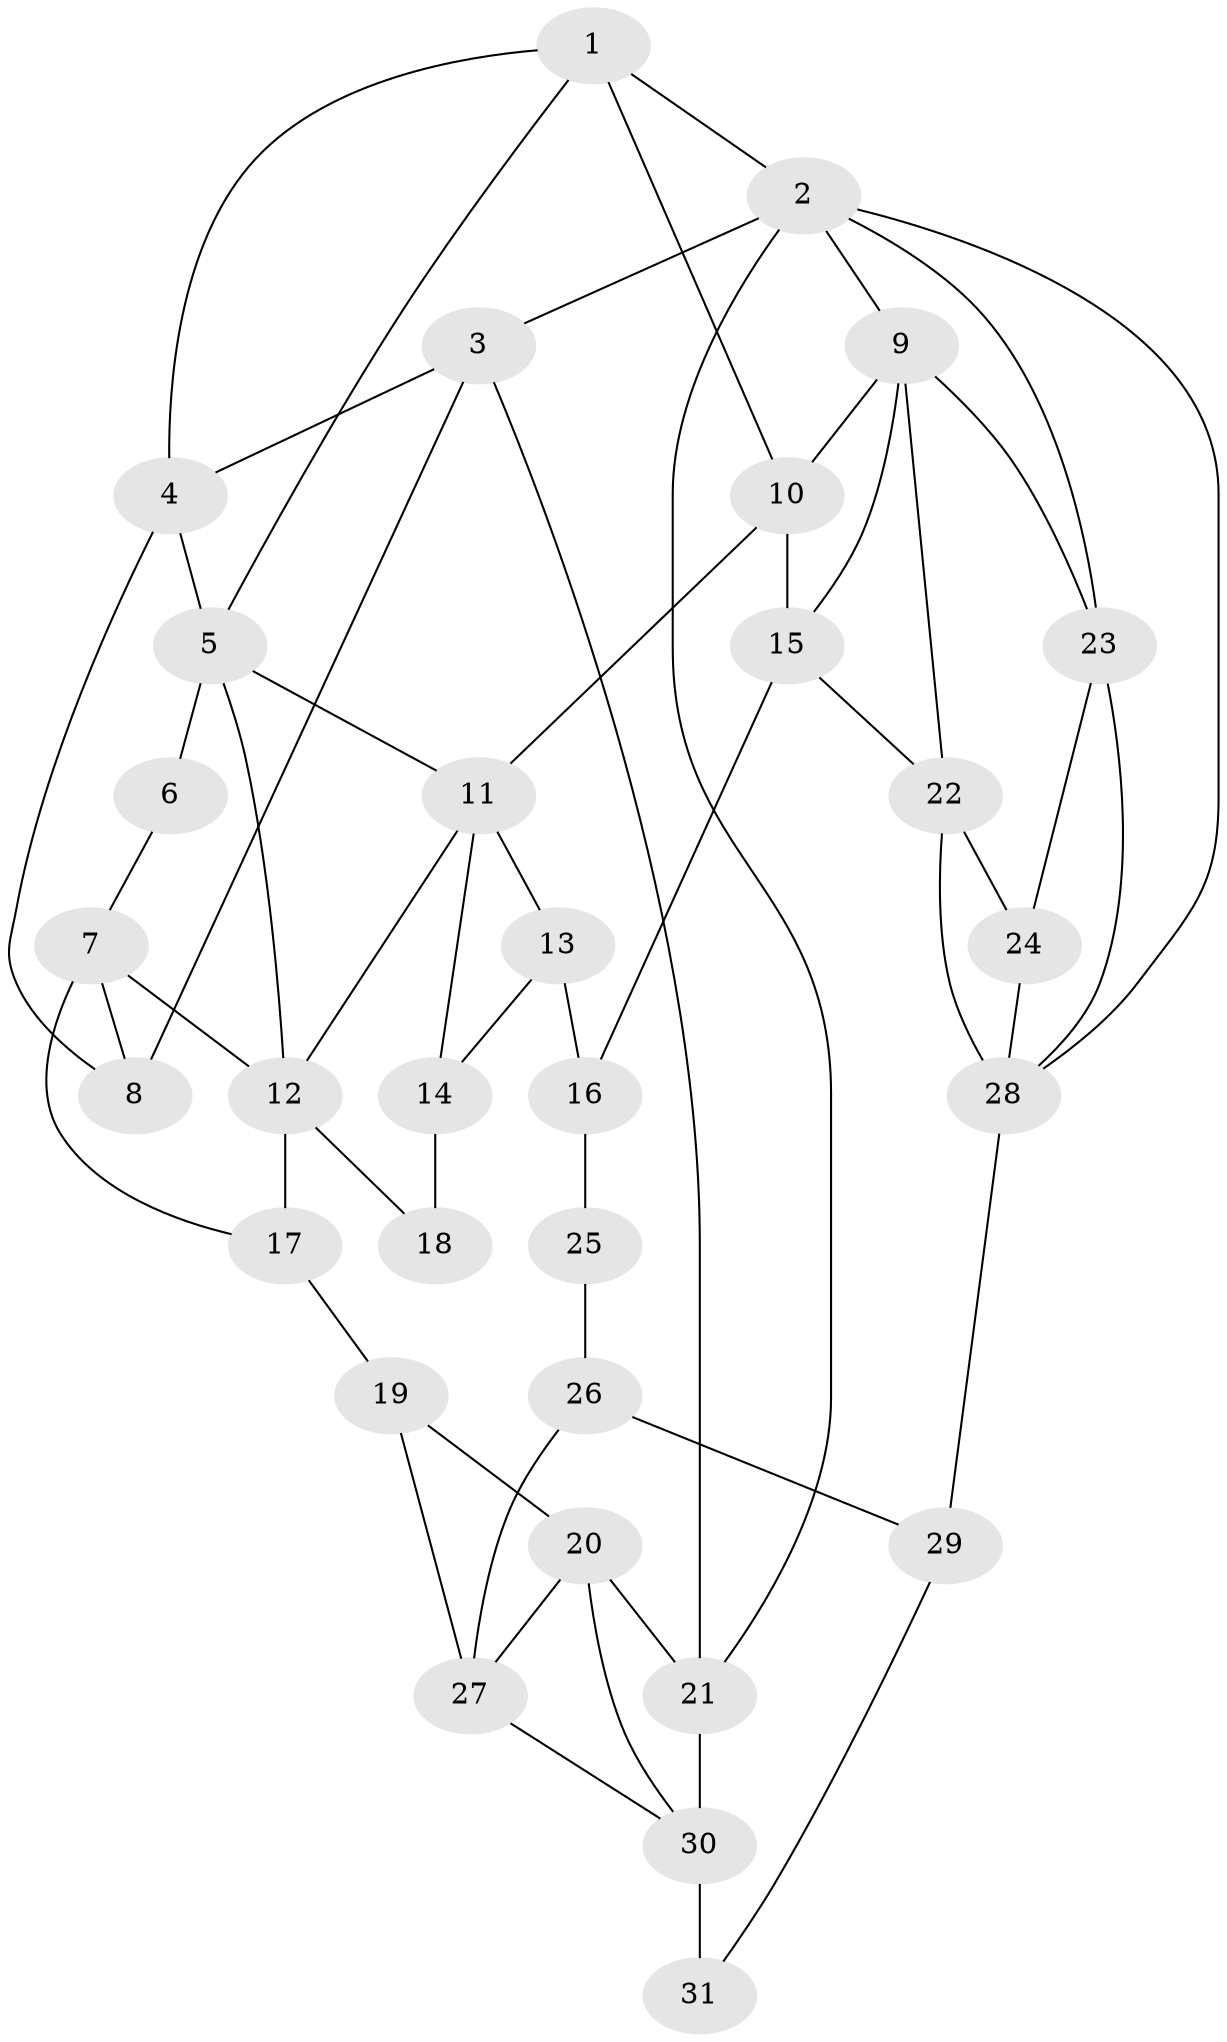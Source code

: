 // original degree distribution, {3: 0.02, 5: 0.56, 4: 0.22, 6: 0.2}
// Generated by graph-tools (version 1.1) at 2025/54/03/04/25 22:54:18]
// undirected, 31 vertices, 57 edges
graph export_dot {
  node [color=gray90,style=filled];
  1;
  2;
  3;
  4;
  5;
  6;
  7;
  8;
  9;
  10;
  11;
  12;
  13;
  14;
  15;
  16;
  17;
  18;
  19;
  20;
  21;
  22;
  23;
  24;
  25;
  26;
  27;
  28;
  29;
  30;
  31;
  1 -- 2 [weight=1.0];
  1 -- 4 [weight=1.0];
  1 -- 5 [weight=1.0];
  1 -- 10 [weight=2.0];
  2 -- 3 [weight=1.0];
  2 -- 9 [weight=1.0];
  2 -- 21 [weight=1.0];
  2 -- 23 [weight=1.0];
  2 -- 28 [weight=1.0];
  3 -- 4 [weight=1.0];
  3 -- 8 [weight=1.0];
  3 -- 21 [weight=2.0];
  4 -- 5 [weight=1.0];
  4 -- 8 [weight=1.0];
  5 -- 6 [weight=2.0];
  5 -- 11 [weight=1.0];
  5 -- 12 [weight=1.0];
  6 -- 7 [weight=1.0];
  7 -- 8 [weight=2.0];
  7 -- 12 [weight=1.0];
  7 -- 17 [weight=2.0];
  9 -- 10 [weight=1.0];
  9 -- 15 [weight=1.0];
  9 -- 22 [weight=1.0];
  9 -- 23 [weight=1.0];
  10 -- 11 [weight=1.0];
  10 -- 15 [weight=2.0];
  11 -- 12 [weight=1.0];
  11 -- 13 [weight=1.0];
  11 -- 14 [weight=1.0];
  12 -- 17 [weight=1.0];
  12 -- 18 [weight=1.0];
  13 -- 14 [weight=3.0];
  13 -- 16 [weight=2.0];
  14 -- 18 [weight=2.0];
  15 -- 16 [weight=2.0];
  15 -- 22 [weight=1.0];
  16 -- 25 [weight=2.0];
  17 -- 19 [weight=2.0];
  19 -- 20 [weight=2.0];
  19 -- 27 [weight=1.0];
  20 -- 21 [weight=1.0];
  20 -- 27 [weight=1.0];
  20 -- 30 [weight=1.0];
  21 -- 30 [weight=2.0];
  22 -- 24 [weight=2.0];
  22 -- 28 [weight=1.0];
  23 -- 24 [weight=1.0];
  23 -- 28 [weight=1.0];
  24 -- 28 [weight=1.0];
  25 -- 26 [weight=2.0];
  26 -- 27 [weight=2.0];
  26 -- 29 [weight=2.0];
  27 -- 30 [weight=1.0];
  28 -- 29 [weight=2.0];
  29 -- 31 [weight=1.0];
  30 -- 31 [weight=2.0];
}
